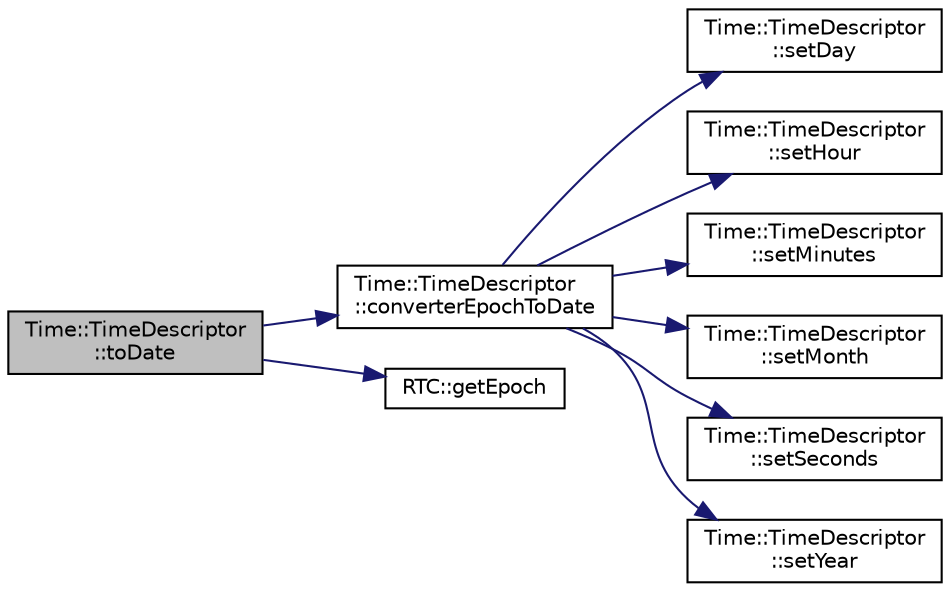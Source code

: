 digraph "Time::TimeDescriptor::toDate"
{
 // LATEX_PDF_SIZE
  edge [fontname="Helvetica",fontsize="10",labelfontname="Helvetica",labelfontsize="10"];
  node [fontname="Helvetica",fontsize="10",shape=record];
  rankdir="LR";
  Node1 [label="Time::TimeDescriptor\l::toDate",height=0.2,width=0.4,color="black", fillcolor="grey75", style="filled", fontcolor="black",tooltip=" "];
  Node1 -> Node2 [color="midnightblue",fontsize="10",style="solid",fontname="Helvetica"];
  Node2 [label="Time::TimeDescriptor\l::converterEpochToDate",height=0.2,width=0.4,color="black", fillcolor="white", style="filled",URL="$d9/dfc/class_time_1_1_time_descriptor.html#a4d8d64fb0799354b049840531dc99b55",tooltip=" "];
  Node2 -> Node3 [color="midnightblue",fontsize="10",style="solid",fontname="Helvetica"];
  Node3 [label="Time::TimeDescriptor\l::setDay",height=0.2,width=0.4,color="black", fillcolor="white", style="filled",URL="$d9/dfc/class_time_1_1_time_descriptor.html#a044b6deffcb0945e1fea07508a29700c",tooltip=" "];
  Node2 -> Node4 [color="midnightblue",fontsize="10",style="solid",fontname="Helvetica"];
  Node4 [label="Time::TimeDescriptor\l::setHour",height=0.2,width=0.4,color="black", fillcolor="white", style="filled",URL="$d9/dfc/class_time_1_1_time_descriptor.html#a70c34aabccd4b06db7bbf2bb3e90dbf2",tooltip=" "];
  Node2 -> Node5 [color="midnightblue",fontsize="10",style="solid",fontname="Helvetica"];
  Node5 [label="Time::TimeDescriptor\l::setMinutes",height=0.2,width=0.4,color="black", fillcolor="white", style="filled",URL="$d9/dfc/class_time_1_1_time_descriptor.html#a7501cfbed7e802712cdc856cdd8a72a5",tooltip=" "];
  Node2 -> Node6 [color="midnightblue",fontsize="10",style="solid",fontname="Helvetica"];
  Node6 [label="Time::TimeDescriptor\l::setMonth",height=0.2,width=0.4,color="black", fillcolor="white", style="filled",URL="$d9/dfc/class_time_1_1_time_descriptor.html#af2b53eb9927e42fc06730e7ad3a6f0c0",tooltip=" "];
  Node2 -> Node7 [color="midnightblue",fontsize="10",style="solid",fontname="Helvetica"];
  Node7 [label="Time::TimeDescriptor\l::setSeconds",height=0.2,width=0.4,color="black", fillcolor="white", style="filled",URL="$d9/dfc/class_time_1_1_time_descriptor.html#a3c06a931c28e00700e0002a799d96ebf",tooltip=" "];
  Node2 -> Node8 [color="midnightblue",fontsize="10",style="solid",fontname="Helvetica"];
  Node8 [label="Time::TimeDescriptor\l::setYear",height=0.2,width=0.4,color="black", fillcolor="white", style="filled",URL="$d9/dfc/class_time_1_1_time_descriptor.html#a40a2caf50e2f4b36ae0270f0af9d7ec4",tooltip=" "];
  Node1 -> Node9 [color="midnightblue",fontsize="10",style="solid",fontname="Helvetica"];
  Node9 [label="RTC::getEpoch",height=0.2,width=0.4,color="black", fillcolor="white", style="filled",URL="$db/de6/namespace_r_t_c.html#a37a03df599b73d830e1a0f08c1a8ba28",tooltip="Get a epoch number from rtc."];
}
